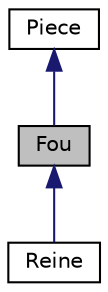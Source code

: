 digraph "Fou"
{
 // LATEX_PDF_SIZE
  edge [fontname="Helvetica",fontsize="10",labelfontname="Helvetica",labelfontsize="10"];
  node [fontname="Helvetica",fontsize="10",shape=record];
  Node1 [label="Fou",height=0.2,width=0.4,color="black", fillcolor="grey75", style="filled", fontcolor="black",tooltip="Cette classe met en place le type Fou, pour représenter et manipuler les fou. La classe Piece est vir..."];
  Node2 -> Node1 [dir="back",color="midnightblue",fontsize="10",style="solid",fontname="Helvetica"];
  Node2 [label="Piece",height=0.2,width=0.4,color="black", fillcolor="white", style="filled",URL="$class_piece.html",tooltip="Cette classe met en place le type abstrait Piece, à partir duquel toutes les pièces vont être dérivée..."];
  Node1 -> Node3 [dir="back",color="midnightblue",fontsize="10",style="solid",fontname="Helvetica"];
  Node3 [label="Reine",height=0.2,width=0.4,color="black", fillcolor="white", style="filled",URL="$class_reine.html",tooltip="Cette classe met en place la classe Reine, elle permet de représenter la reine et ses mouvements...."];
}
